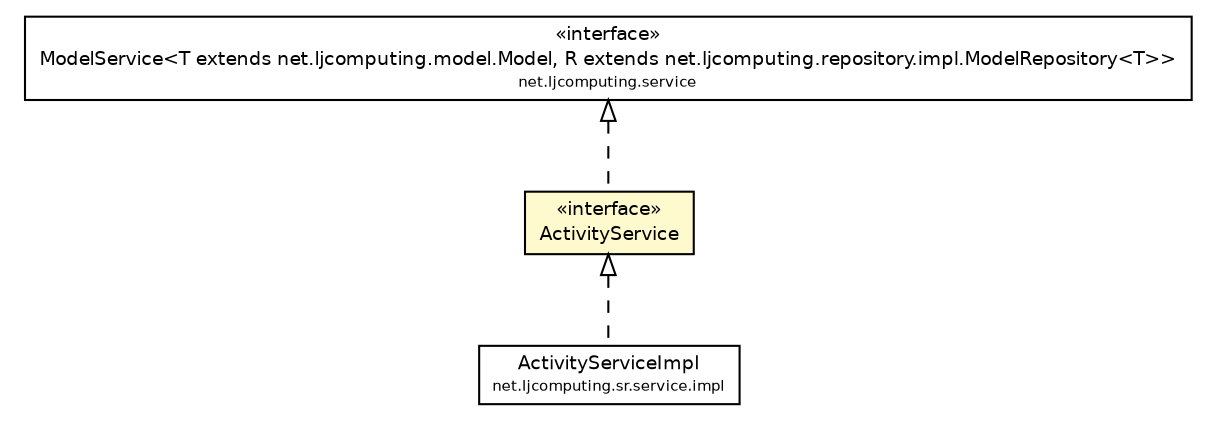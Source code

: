 #!/usr/local/bin/dot
#
# Class diagram 
# Generated by UMLGraph version R5_6 (http://www.umlgraph.org/)
#

digraph G {
	edge [fontname="Helvetica",fontsize=10,labelfontname="Helvetica",labelfontsize=10];
	node [fontname="Helvetica",fontsize=10,shape=plaintext];
	nodesep=0.25;
	ranksep=0.5;
	// net.ljcomputing.sr.service.ActivityService
	c37 [label=<<table title="net.ljcomputing.sr.service.ActivityService" border="0" cellborder="1" cellspacing="0" cellpadding="2" port="p" bgcolor="lemonChiffon" href="./ActivityService.html">
		<tr><td><table border="0" cellspacing="0" cellpadding="1">
<tr><td align="center" balign="center"> &#171;interface&#187; </td></tr>
<tr><td align="center" balign="center"> ActivityService </td></tr>
		</table></td></tr>
		</table>>, URL="./ActivityService.html", fontname="Helvetica", fontcolor="black", fontsize=9.0];
	// net.ljcomputing.sr.service.impl.ActivityServiceImpl
	c47 [label=<<table title="net.ljcomputing.sr.service.impl.ActivityServiceImpl" border="0" cellborder="1" cellspacing="0" cellpadding="2" port="p" href="./impl/ActivityServiceImpl.html">
		<tr><td><table border="0" cellspacing="0" cellpadding="1">
<tr><td align="center" balign="center"> ActivityServiceImpl </td></tr>
<tr><td align="center" balign="center"><font point-size="7.0"> net.ljcomputing.sr.service.impl </font></td></tr>
		</table></td></tr>
		</table>>, URL="./impl/ActivityServiceImpl.html", fontname="Helvetica", fontcolor="black", fontsize=9.0];
	//net.ljcomputing.sr.service.ActivityService implements net.ljcomputing.service.ModelService<T extends net.ljcomputing.model.Model, R extends net.ljcomputing.repository.impl.ModelRepository<T>>
	c56:p -> c37:p [dir=back,arrowtail=empty,style=dashed];
	//net.ljcomputing.sr.service.impl.ActivityServiceImpl implements net.ljcomputing.sr.service.ActivityService
	c37:p -> c47:p [dir=back,arrowtail=empty,style=dashed];
	// net.ljcomputing.service.ModelService<T extends net.ljcomputing.model.Model, R extends net.ljcomputing.repository.impl.ModelRepository<T>>
	c56 [label=<<table title="net.ljcomputing.service.ModelService" border="0" cellborder="1" cellspacing="0" cellpadding="2" port="p">
		<tr><td><table border="0" cellspacing="0" cellpadding="1">
<tr><td align="center" balign="center"> &#171;interface&#187; </td></tr>
<tr><td align="center" balign="center"> ModelService&lt;T extends net.ljcomputing.model.Model, R extends net.ljcomputing.repository.impl.ModelRepository&lt;T&gt;&gt; </td></tr>
<tr><td align="center" balign="center"><font point-size="7.0"> net.ljcomputing.service </font></td></tr>
		</table></td></tr>
		</table>>, URL="null", fontname="Helvetica", fontcolor="black", fontsize=9.0];
}

